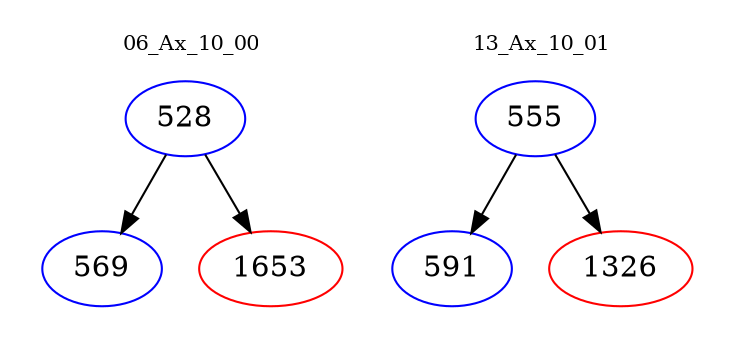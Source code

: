 digraph{
subgraph cluster_0 {
color = white
label = "06_Ax_10_00";
fontsize=10;
T0_528 [label="528", color="blue"]
T0_528 -> T0_569 [color="black"]
T0_569 [label="569", color="blue"]
T0_528 -> T0_1653 [color="black"]
T0_1653 [label="1653", color="red"]
}
subgraph cluster_1 {
color = white
label = "13_Ax_10_01";
fontsize=10;
T1_555 [label="555", color="blue"]
T1_555 -> T1_591 [color="black"]
T1_591 [label="591", color="blue"]
T1_555 -> T1_1326 [color="black"]
T1_1326 [label="1326", color="red"]
}
}

